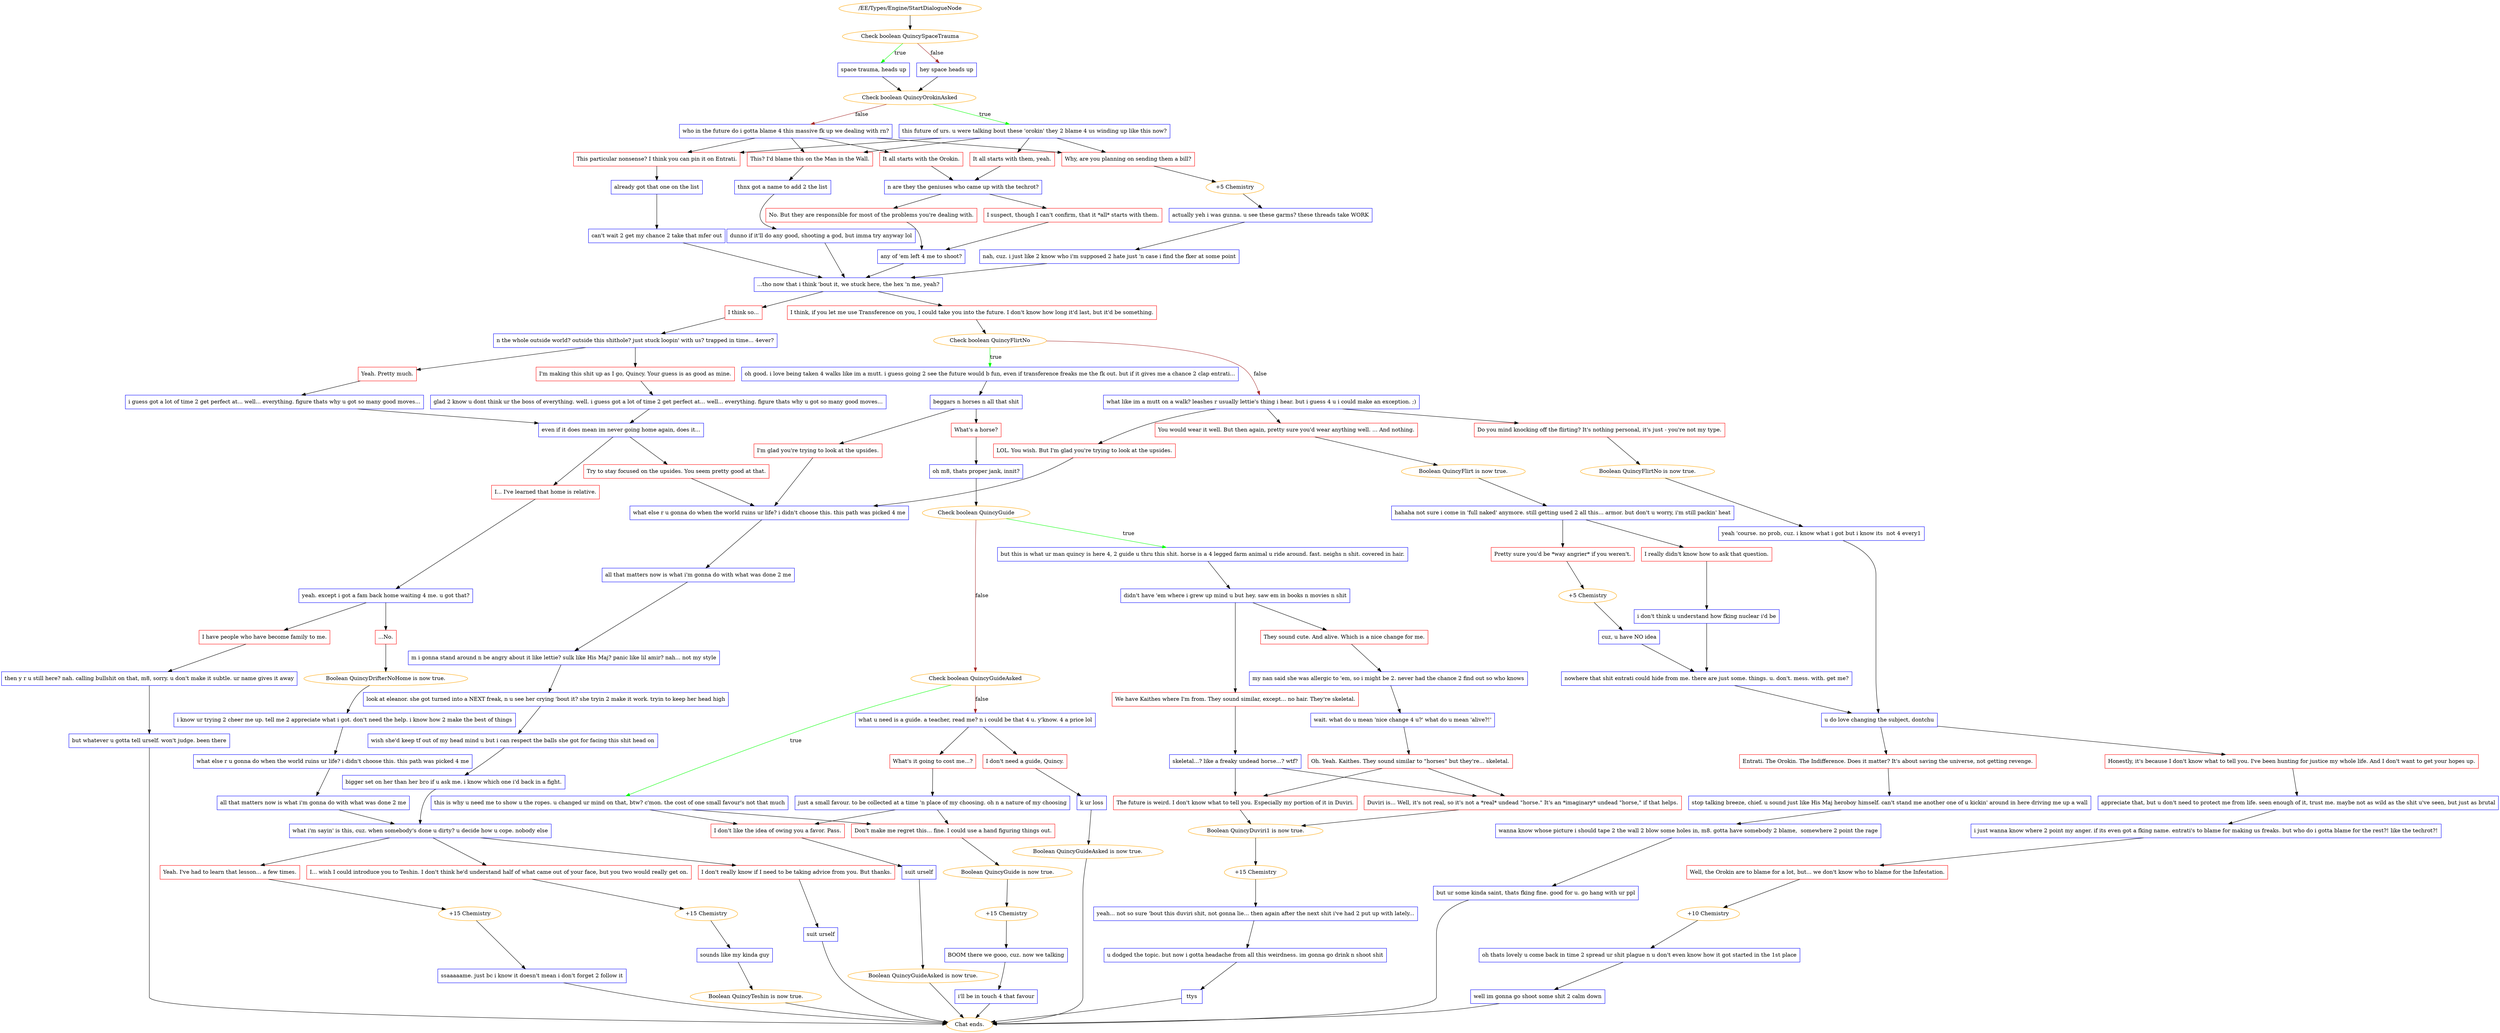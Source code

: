 digraph {
	729 [label="/EE/Types/Engine/StartDialogueNode",color=orange];
		729 -> 730;
	730 [label="Check boolean QuincySpaceTrauma",color=orange];
		730 -> 732 [label=true,color=green];
		730 -> 733 [label=false,color=brown];
	732 [label="space trauma, heads up",shape=box,color=blue];
		732 -> 734;
	733 [label="hey space heads up",shape=box,color=blue];
		733 -> 734;
	734 [label="Check boolean QuincyOrokinAsked",color=orange];
		734 -> 735 [label=true,color=green];
		734 -> 736 [label=false,color=brown];
	735 [label="this future of urs. u were talking bout these 'orokin' they 2 blame 4 us winding up like this now?",shape=box,color=blue];
		735 -> 737;
		735 -> 738;
		735 -> 739;
		735 -> 740;
	736 [label="who in the future do i gotta blame 4 this massive fk up we dealing with rn?",shape=box,color=blue];
		736 -> 737;
		736 -> 738;
		736 -> 739;
		736 -> 741;
	737 [label="Why, are you planning on sending them a bill?",shape=box,color=red];
		737 -> 748;
	738 [label="This particular nonsense? I think you can pin it on Entrati.",shape=box,color=red];
		738 -> 743;
	739 [label="This? I'd blame this on the Man in the Wall.",shape=box,color=red];
		739 -> 744;
	740 [label="It all starts with them, yeah.",shape=box,color=red];
		740 -> 745;
	741 [label="It all starts with the Orokin.",shape=box,color=red];
		741 -> 745;
	748 [label="+5 Chemistry",color=orange];
		748 -> 742;
	743 [label="already got that one on the list",shape=box,color=blue];
		743 -> 749;
	744 [label="thnx got a name to add 2 the list",shape=box,color=blue];
		744 -> 750;
	745 [label="n are they the geniuses who came up with the techrot?",shape=box,color=blue];
		745 -> 752;
		745 -> 753;
	742 [label="actually yeh i was gunna. u see these garms? these threads take WORK",shape=box,color=blue];
		742 -> 747;
	749 [label="can't wait 2 get my chance 2 take that mfer out",shape=box,color=blue];
		749 -> 751;
	750 [label="dunno if it'll do any good, shooting a god, but imma try anyway lol",shape=box,color=blue];
		750 -> 751;
	752 [label="No. But they are responsible for most of the problems you're dealing with.",shape=box,color=red];
		752 -> 754;
	753 [label="I suspect, though I can't confirm, that it *all* starts with them.",shape=box,color=red];
		753 -> 754;
	747 [label="nah, cuz. i just like 2 know who i'm supposed 2 hate just 'n case i find the fker at some point",shape=box,color=blue];
		747 -> 751;
	751 [label="...tho now that i think 'bout it, we stuck here, the hex 'n me, yeah?",shape=box,color=blue];
		751 -> 755;
		751 -> 756;
	754 [label="any of 'em left 4 me to shoot?",shape=box,color=blue];
		754 -> 751;
	755 [label="I think, if you let me use Transference on you, I could take you into the future. I don't know how long it'd last, but it'd be something.",shape=box,color=red];
		755 -> 757;
	756 [label="I think so...",shape=box,color=red];
		756 -> 746;
	757 [label="Check boolean QuincyFlirtNo",color=orange];
		757 -> 758 [label=true,color=green];
		757 -> 759 [label=false,color=brown];
	746 [label="n the whole outside world? outside this shithole? just stuck loopin' with us? trapped in time... 4ever?",shape=box,color=blue];
		746 -> 771;
		746 -> 772;
	758 [label="oh good. i love being taken 4 walks like im a mutt. i guess going 2 see the future would b fun, even if transference freaks me the fk out. but if it gives me a chance 2 clap entrati...",shape=box,color=blue];
		758 -> 766;
	759 [label="what like im a mutt on a walk? leashes r usually lettie's thing i hear. but i guess 4 u i could make an exception. ;)",shape=box,color=blue];
		759 -> 760;
		759 -> 761;
		759 -> 762;
	771 [label="I'm making this shit up as I go, Quincy. Your guess is as good as mine.",shape=box,color=red];
		771 -> 775;
	772 [label="Yeah. Pretty much.",shape=box,color=red];
		772 -> 776;
	766 [label="beggars n horses n all that shit",shape=box,color=blue];
		766 -> 767;
		766 -> 768;
	760 [label="You would wear it well. But then again, pretty sure you'd wear anything well. ... And nothing.",shape=box,color=red];
		760 -> 763;
	761 [label="Do you mind knocking off the flirting? It's nothing personal, it's just - you're not my type.",shape=box,color=red];
		761 -> 731;
	762 [label="LOL. You wish. But I'm glad you're trying to look at the upsides.",shape=box,color=red];
		762 -> 769;
	775 [label="glad 2 know u dont think ur the boss of everything. well. i guess got a lot of time 2 get perfect at... well... everything. figure thats why u got so many good moves...",shape=box,color=blue];
		775 -> 777;
	776 [label="i guess got a lot of time 2 get perfect at... well... everything. figure thats why u got so many good moves...",shape=box,color=blue];
		776 -> 777;
	767 [label="What's a horse?",shape=box,color=red];
		767 -> 770;
	768 [label="I'm glad you're trying to look at the upsides.",shape=box,color=red];
		768 -> 769;
	763 [label="Boolean QuincyFlirt is now true.",color=orange];
		763 -> 764;
	731 [label="Boolean QuincyFlirtNo is now true.",color=orange];
		731 -> 765;
	769 [label="what else r u gonna do when the world ruins ur life? i didn't choose this. this path was picked 4 me",shape=box,color=blue];
		769 -> 788;
	777 [label="even if it does mean im never going home again, does it...",shape=box,color=blue];
		777 -> 773;
		777 -> 774;
	770 [label="oh m8, thats proper jank, innit?",shape=box,color=blue];
		770 -> 807;
	764 [label="hahaha not sure i come in 'full naked' anymore. still getting used 2 all this... armor. but don't u worry, i'm still packin' heat",shape=box,color=blue];
		764 -> 843;
		764 -> 844;
	765 [label="yeah 'course. no prob, cuz. i know what i got but i know its  not 4 every1",shape=box,color=blue];
		765 -> 849;
	788 [label="all that matters now is what i'm gonna do with what was done 2 me",shape=box,color=blue];
		788 -> 789;
	773 [label="Try to stay focused on the upsides. You seem pretty good at that.",shape=box,color=red];
		773 -> 769;
	774 [label="I... I've learned that home is relative.",shape=box,color=red];
		774 -> 778;
	807 [label="Check boolean QuincyGuide",color=orange];
		807 -> 809 [label=true,color=green];
		807 -> 808 [label=false,color=brown];
	843 [label="I really didn't know how to ask that question.",shape=box,color=red];
		843 -> 846;
	844 [label="Pretty sure you'd be *way angrier* if you weren't.",shape=box,color=red];
		844 -> 847;
	849 [label="u do love changing the subject, dontchu",shape=box,color=blue];
		849 -> 850;
		849 -> 851;
	789 [label="m i gonna stand around n be angry about it like lettie? sulk like His Maj? panic like lil amir? nah... not my style",shape=box,color=blue];
		789 -> 790;
	778 [label="yeah. except i got a fam back home waiting 4 me. u got that?",shape=box,color=blue];
		778 -> 779;
		778 -> 780;
	809 [label="but this is what ur man quincy is here 4, 2 guide u thru this shit. horse is a 4 legged farm animal u ride around. fast. neighs n shit. covered in hair.",shape=box,color=blue];
		809 -> 810;
	808 [label="Check boolean QuincyGuideAsked",color=orange];
		808 -> 811 [label=true,color=green];
		808 -> 812 [label=false,color=brown];
	846 [label="i don't think u understand how fking nuclear i'd be",shape=box,color=blue];
		846 -> 848;
	847 [label="+5 Chemistry",color=orange];
		847 -> 845;
	850 [label="Honestly, it's because I don't know what to tell you. I've been hunting for justice my whole life. And I don't want to get your hopes up.",shape=box,color=red];
		850 -> 852;
	851 [label="Entrati. The Orokin. The Indifference. Does it matter? It's about saving the universe, not getting revenge.",shape=box,color=red];
		851 -> 853;
	790 [label="look at eleanor. she got turned into a NEXT freak, n u see her crying 'bout it? she tryin 2 make it work. tryin to keep her head high",shape=box,color=blue];
		790 -> 791;
	779 [label="...No.",shape=box,color=red];
		779 -> 782;
	780 [label="I have people who have become family to me.",shape=box,color=red];
		780 -> 781;
	810 [label="didn't have 'em where i grew up mind u but hey. saw em in books n movies n shit",shape=box,color=blue];
		810 -> 830;
		810 -> 831;
	811 [label="this is why u need me to show u the ropes. u changed ur mind on that, btw? c'mon. the cost of one small favour's not that much",shape=box,color=blue];
		811 -> 818;
		811 -> 819;
	812 [label="what u need is a guide. a teacher, read me? n i could be that 4 u. y'know. 4 a price lol",shape=box,color=blue];
		812 -> 813;
		812 -> 814;
	848 [label="nowhere that shit entrati could hide from me. there are just some. things. u. don't. mess. with. get me?",shape=box,color=blue];
		848 -> 849;
	845 [label="cuz, u have NO idea",shape=box,color=blue];
		845 -> 848;
	852 [label="appreciate that, but u don't need to protect me from life. seen enough of it, trust me. maybe not as wild as the shit u've seen, but just as brutal",shape=box,color=blue];
		852 -> 854;
	853 [label="stop talking breeze, chief. u sound just like His Maj heroboy himself. can't stand me another one of u kickin' around in here driving me up a wall",shape=box,color=blue];
		853 -> 855;
	791 [label="wish she'd keep tf out of my head mind u but i can respect the balls she got for facing this shit head on",shape=box,color=blue];
		791 -> 793;
	782 [label="Boolean QuincyDrifterNoHome is now true.",color=orange];
		782 -> 784;
	781 [label="then y r u still here? nah. calling bullshit on that, m8, sorry. u don't make it subtle. ur name gives it away",shape=box,color=blue];
		781 -> 783;
	830 [label="We have Kaithes where I'm from. They sound similar, except... no hair. They're skeletal.",shape=box,color=red];
		830 -> 835;
	831 [label="They sound cute. And alive. Which is a nice change for me.",shape=box,color=red];
		831 -> 834;
	818 [label="Don't make me regret this... fine. I could use a hand figuring things out.",shape=box,color=red];
		818 -> 825;
	819 [label="I don't like the idea of owing you a favor. Pass.",shape=box,color=red];
		819 -> 820;
	813 [label="What's it going to cost me...?",shape=box,color=red];
		813 -> 817;
	814 [label="I don't need a guide, Quincy.",shape=box,color=red];
		814 -> 815;
	854 [label="i just wanna know where 2 point my anger. if its even got a fking name. entrati's to blame for making us freaks. but who do i gotta blame for the rest?! like the techrot?!",shape=box,color=blue];
		854 -> 856;
	855 [label="wanna know whose picture i should tape 2 the wall 2 blow some holes in, m8. gotta have somebody 2 blame,  somewhere 2 point the rage",shape=box,color=blue];
		855 -> 857;
	793 [label="bigger set on her than her bro if u ask me. i know which one i'd back in a fight.",shape=box,color=blue];
		793 -> 794;
	784 [label="i know ur trying 2 cheer me up. tell me 2 appreciate what i got. don't need the help. i know how 2 make the best of things",shape=box,color=blue];
		784 -> 785;
	783 [label="but whatever u gotta tell urself. won't judge. been there",shape=box,color=blue];
		783 -> "Chat ends.";
	835 [label="skeletal...? like a freaky undead horse...? wtf?",shape=box,color=blue];
		835 -> 837;
		835 -> 833;
	834 [label="my nan said she was allergic to 'em, so i might be 2. never had the chance 2 find out so who knows",shape=box,color=blue];
		834 -> 836;
	825 [label="Boolean QuincyGuide is now true.",color=orange];
		825 -> 827;
	820 [label="suit urself",shape=box,color=blue];
		820 -> 823;
	817 [label="just a small favour. to be collected at a time 'n place of my choosing. oh n a nature of my choosing",shape=box,color=blue];
		817 -> 818;
		817 -> 819;
	815 [label="k ur loss",shape=box,color=blue];
		815 -> 822;
	856 [label="Well, the Orokin are to blame for a lot, but... we don't know who to blame for the Infestation.",shape=box,color=red];
		856 -> 861;
	857 [label="but ur some kinda saint, thats fking fine. good for u. go hang with ur ppl",shape=box,color=blue];
		857 -> "Chat ends.";
	794 [label="what i'm sayin' is this, cuz. when somebody's done u dirty? u decide how u cope. nobody else",shape=box,color=blue];
		794 -> 795;
		794 -> 796;
		794 -> 797;
	785 [label="what else r u gonna do when the world ruins ur life? i didn't choose this. this path was picked 4 me",shape=box,color=blue];
		785 -> 787;
	"Chat ends." [color=orange];
	837 [label="Duviri is... Well, it's not real, so it's not a *real* undead \"horse.\" It's an *imaginary* undead \"horse,\" if that helps.",shape=box,color=red];
		837 -> 838;
	833 [label="The future is weird. I don't know what to tell you. Especially my portion of it in Duviri.",shape=box,color=red];
		833 -> 838;
	836 [label="wait. what do u mean 'nice change 4 u?' what do u mean 'alive?!'",shape=box,color=blue];
		836 -> 2686;
	827 [label="+15 Chemistry",color=orange];
		827 -> 826;
	823 [label="Boolean QuincyGuideAsked is now true.",color=orange];
		823 -> "Chat ends.";
	822 [label="Boolean QuincyGuideAsked is now true.",color=orange];
		822 -> "Chat ends.";
	861 [label="+10 Chemistry",color=orange];
		861 -> 859;
	"Chat ends." [color=orange];
	795 [label="I... wish I could introduce you to Teshin. I don't think he'd understand half of what came out of your face, but you two would really get on.",shape=box,color=red];
		795 -> 804;
	796 [label="Yeah. I've had to learn that lesson... a few times.",shape=box,color=red];
		796 -> 801;
	797 [label="I don't really know if I need to be taking advice from you. But thanks.",shape=box,color=red];
		797 -> 798;
	787 [label="all that matters now is what i'm gonna do with what was done 2 me",shape=box,color=blue];
		787 -> 794;
	838 [label="Boolean QuincyDuviri1 is now true.",color=orange];
		838 -> 832;
	2686 [label="Oh. Yeah. Kaithes. They sound similar to \"horses\" but they're... skeletal.",shape=box,color=red];
		2686 -> 837;
		2686 -> 833;
	826 [label="BOOM there we gooo, cuz. now we talking",shape=box,color=blue];
		826 -> 828;
	"Chat ends." [color=orange];
	"Chat ends." [color=orange];
	859 [label="oh thats lovely u come back in time 2 spread ur shit plague n u don't even know how it got started in the 1st place",shape=box,color=blue];
		859 -> 860;
	804 [label="+15 Chemistry",color=orange];
		804 -> 803;
	801 [label="+15 Chemistry",color=orange];
		801 -> 800;
	798 [label="suit urself",shape=box,color=blue];
		798 -> "Chat ends.";
	832 [label="+15 Chemistry",color=orange];
		832 -> 839;
	828 [label="i'll be in touch 4 that favour",shape=box,color=blue];
		828 -> "Chat ends.";
	860 [label="well im gonna go shoot some shit 2 calm down",shape=box,color=blue];
		860 -> "Chat ends.";
	803 [label="sounds like my kinda guy",shape=box,color=blue];
		803 -> 805;
	800 [label="ssaaaaame. just bc i know it doesn't mean i don't forget 2 follow it",shape=box,color=blue];
		800 -> "Chat ends.";
	"Chat ends." [color=orange];
	839 [label="yeah... not so sure 'bout this duviri shit, not gonna lie... then again after the next shit i've had 2 put up with lately...",shape=box,color=blue];
		839 -> 840;
	"Chat ends." [color=orange];
	"Chat ends." [color=orange];
	805 [label="Boolean QuincyTeshin is now true.",color=orange];
		805 -> "Chat ends.";
	"Chat ends." [color=orange];
	840 [label="u dodged the topic. but now i gotta headache from all this weirdness. im gonna go drink n shoot shit",shape=box,color=blue];
		840 -> 841;
	"Chat ends." [color=orange];
	841 [label="ttys",shape=box,color=blue];
		841 -> "Chat ends.";
	"Chat ends." [color=orange];
}